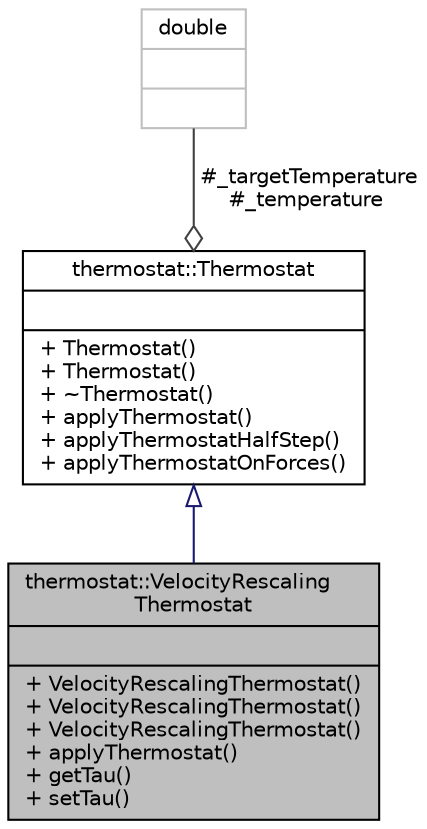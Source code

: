 digraph "thermostat::VelocityRescalingThermostat"
{
 // LATEX_PDF_SIZE
  edge [fontname="Helvetica",fontsize="10",labelfontname="Helvetica",labelfontsize="10"];
  node [fontname="Helvetica",fontsize="10",shape=record];
  Node1 [label="{thermostat::VelocityRescaling\lThermostat\n||+ VelocityRescalingThermostat()\l+ VelocityRescalingThermostat()\l+ VelocityRescalingThermostat()\l+ applyThermostat()\l+ getTau()\l+ setTau()\l}",height=0.2,width=0.4,color="black", fillcolor="grey75", style="filled", fontcolor="black",tooltip=" "];
  Node2 -> Node1 [dir="back",color="midnightblue",fontsize="10",style="solid",arrowtail="onormal",fontname="Helvetica"];
  Node2 [label="{thermostat::Thermostat\n||+ Thermostat()\l+ Thermostat()\l+ ~Thermostat()\l+ applyThermostat()\l+ applyThermostatHalfStep()\l+ applyThermostatOnForces()\l}",height=0.2,width=0.4,color="black", fillcolor="white", style="filled",URL="$classthermostat_1_1Thermostat.html",tooltip="Thermostat is a base class for all thermostats."];
  Node3 -> Node2 [color="grey25",fontsize="10",style="solid",label=" #_targetTemperature\n#_temperature" ,arrowhead="odiamond",fontname="Helvetica"];
  Node3 [label="{double\n||}",height=0.2,width=0.4,color="grey75", fillcolor="white", style="filled",tooltip=" "];
}
